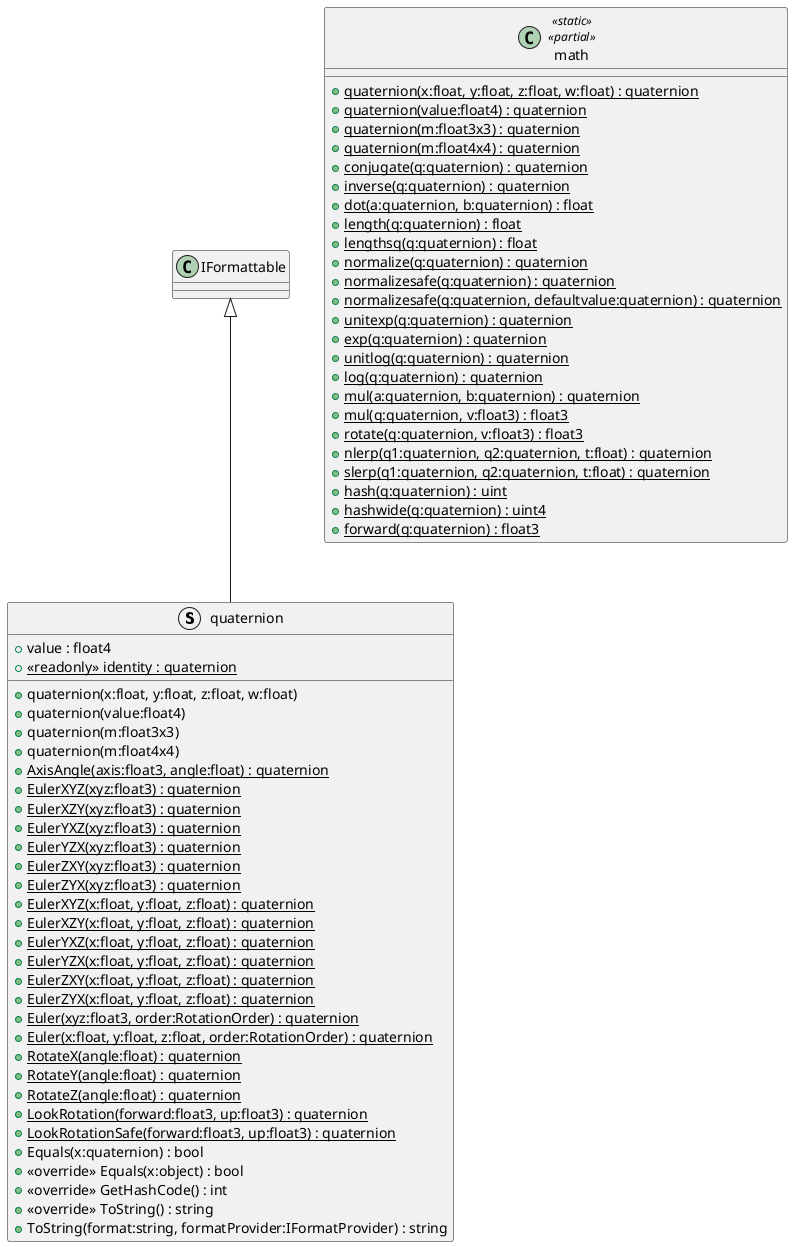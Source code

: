 @startuml
struct quaternion {
    + value : float4
    + {static} <<readonly>> identity : quaternion
    + quaternion(x:float, y:float, z:float, w:float)
    + quaternion(value:float4)
    + quaternion(m:float3x3)
    + quaternion(m:float4x4)
    + {static} AxisAngle(axis:float3, angle:float) : quaternion
    + {static} EulerXYZ(xyz:float3) : quaternion
    + {static} EulerXZY(xyz:float3) : quaternion
    + {static} EulerYXZ(xyz:float3) : quaternion
    + {static} EulerYZX(xyz:float3) : quaternion
    + {static} EulerZXY(xyz:float3) : quaternion
    + {static} EulerZYX(xyz:float3) : quaternion
    + {static} EulerXYZ(x:float, y:float, z:float) : quaternion
    + {static} EulerXZY(x:float, y:float, z:float) : quaternion
    + {static} EulerYXZ(x:float, y:float, z:float) : quaternion
    + {static} EulerYZX(x:float, y:float, z:float) : quaternion
    + {static} EulerZXY(x:float, y:float, z:float) : quaternion
    + {static} EulerZYX(x:float, y:float, z:float) : quaternion
    + {static} Euler(xyz:float3, order:RotationOrder) : quaternion
    + {static} Euler(x:float, y:float, z:float, order:RotationOrder) : quaternion
    + {static} RotateX(angle:float) : quaternion
    + {static} RotateY(angle:float) : quaternion
    + {static} RotateZ(angle:float) : quaternion
    + {static} LookRotation(forward:float3, up:float3) : quaternion
    + {static} LookRotationSafe(forward:float3, up:float3) : quaternion
    + Equals(x:quaternion) : bool
    + <<override>> Equals(x:object) : bool
    + <<override>> GetHashCode() : int
    + <<override>> ToString() : string
    + ToString(format:string, formatProvider:IFormatProvider) : string
}
class math <<static>> <<partial>> {
    + {static} quaternion(x:float, y:float, z:float, w:float) : quaternion
    + {static} quaternion(value:float4) : quaternion
    + {static} quaternion(m:float3x3) : quaternion
    + {static} quaternion(m:float4x4) : quaternion
    + {static} conjugate(q:quaternion) : quaternion
    + {static} inverse(q:quaternion) : quaternion
    + {static} dot(a:quaternion, b:quaternion) : float
    + {static} length(q:quaternion) : float
    + {static} lengthsq(q:quaternion) : float
    + {static} normalize(q:quaternion) : quaternion
    + {static} normalizesafe(q:quaternion) : quaternion
    + {static} normalizesafe(q:quaternion, defaultvalue:quaternion) : quaternion
    + {static} unitexp(q:quaternion) : quaternion
    + {static} exp(q:quaternion) : quaternion
    + {static} unitlog(q:quaternion) : quaternion
    + {static} log(q:quaternion) : quaternion
    + {static} mul(a:quaternion, b:quaternion) : quaternion
    + {static} mul(q:quaternion, v:float3) : float3
    + {static} rotate(q:quaternion, v:float3) : float3
    + {static} nlerp(q1:quaternion, q2:quaternion, t:float) : quaternion
    + {static} slerp(q1:quaternion, q2:quaternion, t:float) : quaternion
    + {static} hash(q:quaternion) : uint
    + {static} hashwide(q:quaternion) : uint4
    + {static} forward(q:quaternion) : float3
}
IFormattable <|-- quaternion
@enduml
